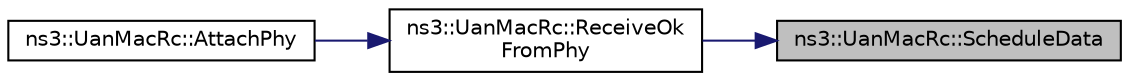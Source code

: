 digraph "ns3::UanMacRc::ScheduleData"
{
 // LATEX_PDF_SIZE
  edge [fontname="Helvetica",fontsize="10",labelfontname="Helvetica",labelfontsize="10"];
  node [fontname="Helvetica",fontsize="10",shape=record];
  rankdir="RL";
  Node1 [label="ns3::UanMacRc::ScheduleData",height=0.2,width=0.4,color="black", fillcolor="grey75", style="filled", fontcolor="black",tooltip="Schedule Packet sends."];
  Node1 -> Node2 [dir="back",color="midnightblue",fontsize="10",style="solid",fontname="Helvetica"];
  Node2 [label="ns3::UanMacRc::ReceiveOk\lFromPhy",height=0.2,width=0.4,color="black", fillcolor="white", style="filled",URL="$classns3_1_1_uan_mac_rc.html#a04c4b6db8819b20151c8009553dbcd16",tooltip="PHY receive ok Callback."];
  Node2 -> Node3 [dir="back",color="midnightblue",fontsize="10",style="solid",fontname="Helvetica"];
  Node3 [label="ns3::UanMacRc::AttachPhy",height=0.2,width=0.4,color="black", fillcolor="white", style="filled",URL="$classns3_1_1_uan_mac_rc.html#a389dcb7e687df088a34ac894e8637482",tooltip="Attach PHY layer to this MAC."];
}
